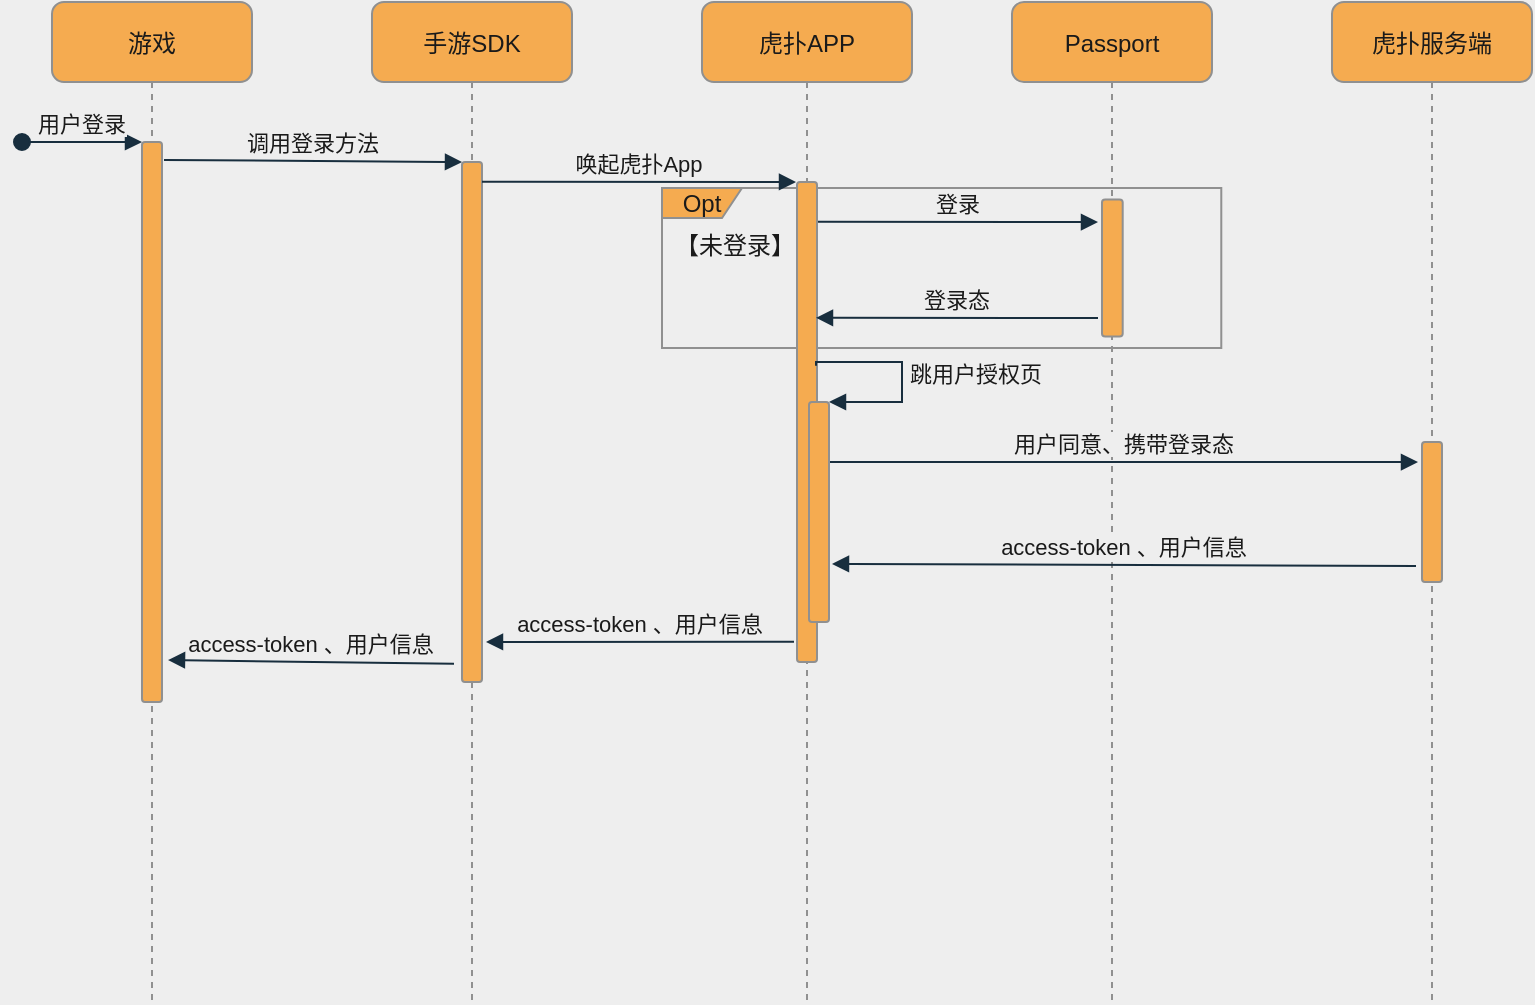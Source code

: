 <mxfile version="15.7.4" type="github">
  <diagram id="kgpKYQtTHZ0yAKxKKP6v" name="Page-1">
    <mxGraphModel dx="946" dy="614" grid="1" gridSize="10" guides="1" tooltips="1" connect="1" arrows="1" fold="1" page="1" pageScale="1" pageWidth="850" pageHeight="1100" background="#EEEEEE" math="0" shadow="0">
      <root>
        <mxCell id="0" />
        <mxCell id="1" parent="0" />
        <mxCell id="f0vm7rPdoKlq_M4w9rui-5" value="Passport" style="shape=umlLifeline;perimeter=lifelinePerimeter;container=1;collapsible=0;recursiveResize=0;shadow=0;strokeWidth=1;fillColor=#F5AB50;strokeColor=#909090;fontColor=#1A1A1A;rounded=1;" vertex="1" parent="1">
          <mxGeometry x="535" y="60" width="100" height="500" as="geometry" />
        </mxCell>
        <mxCell id="f0vm7rPdoKlq_M4w9rui-13" value="" style="group" vertex="1" connectable="0" parent="1">
          <mxGeometry x="360" y="153" width="290" height="80" as="geometry" />
        </mxCell>
        <mxCell id="f0vm7rPdoKlq_M4w9rui-11" value="Opt" style="shape=umlFrame;whiteSpace=wrap;html=1;rounded=1;fontColor=#1A1A1A;strokeColor=#909090;fillColor=#F5AB50;width=40;height=15;" vertex="1" parent="f0vm7rPdoKlq_M4w9rui-13">
          <mxGeometry width="279.643" height="80" as="geometry" />
        </mxCell>
        <mxCell id="f0vm7rPdoKlq_M4w9rui-12" value="【未登录】" style="text;html=1;strokeColor=none;fillColor=none;align=center;verticalAlign=middle;whiteSpace=wrap;rounded=0;fontColor=#1A1A1A;" vertex="1" parent="f0vm7rPdoKlq_M4w9rui-13">
          <mxGeometry y="11.429" width="72.5" height="34.286" as="geometry" />
        </mxCell>
        <mxCell id="f0vm7rPdoKlq_M4w9rui-26" value="" style="points=[];perimeter=orthogonalPerimeter;shadow=0;strokeWidth=1;fillColor=#F5AB50;strokeColor=#909090;fontColor=#1A1A1A;rounded=1;" vertex="1" parent="f0vm7rPdoKlq_M4w9rui-13">
          <mxGeometry x="219.997" y="5.714" width="10.357" height="68.571" as="geometry" />
        </mxCell>
        <mxCell id="3nuBFxr9cyL0pnOWT2aG-1" value="游戏" style="shape=umlLifeline;perimeter=lifelinePerimeter;container=1;collapsible=0;recursiveResize=0;shadow=0;strokeWidth=1;fillColor=#F5AB50;strokeColor=#909090;fontColor=#1A1A1A;rounded=1;" parent="1" vertex="1">
          <mxGeometry x="55" y="60" width="100" height="500" as="geometry" />
        </mxCell>
        <mxCell id="3nuBFxr9cyL0pnOWT2aG-2" value="" style="points=[];perimeter=orthogonalPerimeter;shadow=0;strokeWidth=1;fillColor=#F5AB50;strokeColor=#909090;fontColor=#1A1A1A;rounded=1;" parent="3nuBFxr9cyL0pnOWT2aG-1" vertex="1">
          <mxGeometry x="45" y="70" width="10" height="280" as="geometry" />
        </mxCell>
        <mxCell id="3nuBFxr9cyL0pnOWT2aG-3" value="用户登录" style="verticalAlign=bottom;startArrow=oval;endArrow=block;startSize=8;shadow=0;strokeWidth=1;strokeColor=#182E3E;fontColor=#1A1A1A;labelBackgroundColor=#EEEEEE;" parent="3nuBFxr9cyL0pnOWT2aG-1" target="3nuBFxr9cyL0pnOWT2aG-2" edge="1">
          <mxGeometry relative="1" as="geometry">
            <mxPoint x="-15" y="70" as="sourcePoint" />
          </mxGeometry>
        </mxCell>
        <mxCell id="3nuBFxr9cyL0pnOWT2aG-5" value="手游SDK" style="shape=umlLifeline;perimeter=lifelinePerimeter;container=1;collapsible=0;recursiveResize=0;shadow=0;strokeWidth=1;fillColor=#F5AB50;strokeColor=#909090;fontColor=#1A1A1A;rounded=1;" parent="1" vertex="1">
          <mxGeometry x="215" y="60" width="100" height="500" as="geometry" />
        </mxCell>
        <mxCell id="3nuBFxr9cyL0pnOWT2aG-6" value="" style="points=[];perimeter=orthogonalPerimeter;shadow=0;strokeWidth=1;fillColor=#F5AB50;strokeColor=#909090;fontColor=#1A1A1A;rounded=1;" parent="3nuBFxr9cyL0pnOWT2aG-5" vertex="1">
          <mxGeometry x="45" y="80" width="10" height="260" as="geometry" />
        </mxCell>
        <mxCell id="3nuBFxr9cyL0pnOWT2aG-8" value="调用登录方法" style="verticalAlign=bottom;endArrow=block;entryX=0;entryY=0;shadow=0;strokeWidth=1;strokeColor=#182E3E;fontColor=#1A1A1A;labelBackgroundColor=#EEEEEE;exitX=1.1;exitY=0.032;exitDx=0;exitDy=0;exitPerimeter=0;" parent="1" source="3nuBFxr9cyL0pnOWT2aG-2" target="3nuBFxr9cyL0pnOWT2aG-6" edge="1">
          <mxGeometry relative="1" as="geometry">
            <mxPoint x="160" y="140" as="sourcePoint" />
          </mxGeometry>
        </mxCell>
        <mxCell id="f0vm7rPdoKlq_M4w9rui-3" value="虎扑APP" style="shape=umlLifeline;perimeter=lifelinePerimeter;container=1;collapsible=0;recursiveResize=0;shadow=0;strokeWidth=1;fillColor=#F5AB50;strokeColor=#909090;fontColor=#1A1A1A;rounded=1;" vertex="1" parent="1">
          <mxGeometry x="380" y="60" width="105" height="500" as="geometry" />
        </mxCell>
        <mxCell id="f0vm7rPdoKlq_M4w9rui-4" value="" style="points=[];perimeter=orthogonalPerimeter;shadow=0;strokeWidth=1;fillColor=#F5AB50;strokeColor=#909090;fontColor=#1A1A1A;rounded=1;" vertex="1" parent="f0vm7rPdoKlq_M4w9rui-3">
          <mxGeometry x="47.5" y="90" width="10" height="240" as="geometry" />
        </mxCell>
        <mxCell id="f0vm7rPdoKlq_M4w9rui-20" value="" style="html=1;points=[];perimeter=orthogonalPerimeter;rounded=1;fontColor=#1A1A1A;strokeColor=#909090;fillColor=#F5AB50;" vertex="1" parent="f0vm7rPdoKlq_M4w9rui-3">
          <mxGeometry x="53.5" y="200" width="10" height="110" as="geometry" />
        </mxCell>
        <mxCell id="f0vm7rPdoKlq_M4w9rui-21" value="跳用户授权页" style="edgeStyle=orthogonalEdgeStyle;html=1;align=left;spacingLeft=2;endArrow=block;rounded=0;entryX=1;entryY=0;fontColor=#1A1A1A;strokeColor=#182E3E;labelBackgroundColor=none;exitX=0.95;exitY=0.383;exitDx=0;exitDy=0;exitPerimeter=0;" edge="1" target="f0vm7rPdoKlq_M4w9rui-20" parent="f0vm7rPdoKlq_M4w9rui-3" source="f0vm7rPdoKlq_M4w9rui-4">
          <mxGeometry relative="1" as="geometry">
            <mxPoint x="70" y="180" as="sourcePoint" />
            <Array as="points">
              <mxPoint x="57" y="180" />
              <mxPoint x="100" y="180" />
              <mxPoint x="100" y="200" />
            </Array>
          </mxGeometry>
        </mxCell>
        <mxCell id="f0vm7rPdoKlq_M4w9rui-7" value="虎扑服务端" style="shape=umlLifeline;perimeter=lifelinePerimeter;container=1;collapsible=0;recursiveResize=0;shadow=0;strokeWidth=1;fillColor=#F5AB50;strokeColor=#909090;fontColor=#1A1A1A;rounded=1;" vertex="1" parent="1">
          <mxGeometry x="695" y="60" width="100" height="500" as="geometry" />
        </mxCell>
        <mxCell id="f0vm7rPdoKlq_M4w9rui-8" value="" style="points=[];perimeter=orthogonalPerimeter;shadow=0;strokeWidth=1;fillColor=#F5AB50;strokeColor=#909090;fontColor=#1A1A1A;rounded=1;" vertex="1" parent="f0vm7rPdoKlq_M4w9rui-7">
          <mxGeometry x="45" y="220" width="10" height="70" as="geometry" />
        </mxCell>
        <mxCell id="f0vm7rPdoKlq_M4w9rui-18" value="登录态" style="verticalAlign=bottom;endArrow=block;shadow=0;strokeWidth=1;strokeColor=#182E3E;fontColor=#1A1A1A;labelBackgroundColor=#EEEEEE;exitX=-0.193;exitY=0.865;exitDx=0;exitDy=0;exitPerimeter=0;entryX=0.95;entryY=0.283;entryDx=0;entryDy=0;entryPerimeter=0;" edge="1" parent="1" source="f0vm7rPdoKlq_M4w9rui-26" target="f0vm7rPdoKlq_M4w9rui-4">
          <mxGeometry relative="1" as="geometry">
            <mxPoint x="570" y="207" as="sourcePoint" />
            <mxPoint x="440" y="207" as="targetPoint" />
          </mxGeometry>
        </mxCell>
        <mxCell id="f0vm7rPdoKlq_M4w9rui-22" value="用户同意、携带登录态" style="verticalAlign=bottom;endArrow=block;shadow=0;strokeWidth=1;strokeColor=#182E3E;fontColor=#1A1A1A;labelBackgroundColor=#EEEEEE;exitX=1.05;exitY=0.273;exitDx=0;exitDy=0;exitPerimeter=0;entryX=-0.2;entryY=0.143;entryDx=0;entryDy=0;entryPerimeter=0;" edge="1" parent="1" source="f0vm7rPdoKlq_M4w9rui-20" target="f0vm7rPdoKlq_M4w9rui-8">
          <mxGeometry relative="1" as="geometry">
            <mxPoint x="450" y="290.0" as="sourcePoint" />
            <mxPoint x="730" y="290" as="targetPoint" />
          </mxGeometry>
        </mxCell>
        <mxCell id="f0vm7rPdoKlq_M4w9rui-23" value="access-token 、用户信息" style="verticalAlign=bottom;endArrow=block;shadow=0;strokeWidth=1;strokeColor=#182E3E;fontColor=#1A1A1A;labelBackgroundColor=#EEEEEE;exitX=-0.3;exitY=0.886;exitDx=0;exitDy=0;exitPerimeter=0;entryX=1.15;entryY=0.736;entryDx=0;entryDy=0;entryPerimeter=0;" edge="1" parent="1" source="f0vm7rPdoKlq_M4w9rui-8" target="f0vm7rPdoKlq_M4w9rui-20">
          <mxGeometry relative="1" as="geometry">
            <mxPoint x="730" y="345" as="sourcePoint" />
            <mxPoint x="450" y="345" as="targetPoint" />
          </mxGeometry>
        </mxCell>
        <mxCell id="f0vm7rPdoKlq_M4w9rui-24" value="access-token 、用户信息" style="verticalAlign=bottom;endArrow=block;shadow=0;strokeWidth=1;strokeColor=#182E3E;fontColor=#1A1A1A;labelBackgroundColor=#EEEEEE;exitX=-0.15;exitY=0.958;exitDx=0;exitDy=0;exitPerimeter=0;entryX=1.2;entryY=0.923;entryDx=0;entryDy=0;entryPerimeter=0;" edge="1" parent="1" source="f0vm7rPdoKlq_M4w9rui-4" target="3nuBFxr9cyL0pnOWT2aG-6">
          <mxGeometry relative="1" as="geometry">
            <mxPoint x="420" y="380" as="sourcePoint" />
            <mxPoint x="280" y="380" as="targetPoint" />
          </mxGeometry>
        </mxCell>
        <mxCell id="f0vm7rPdoKlq_M4w9rui-9" value="唤起虎扑App" style="verticalAlign=bottom;endArrow=block;entryX=-0.05;entryY=0;shadow=0;strokeWidth=1;strokeColor=#182E3E;fontColor=#1A1A1A;labelBackgroundColor=#EEEEEE;exitX=1;exitY=0.038;exitDx=0;exitDy=0;exitPerimeter=0;entryDx=0;entryDy=0;entryPerimeter=0;" edge="1" parent="1" source="3nuBFxr9cyL0pnOWT2aG-6" target="f0vm7rPdoKlq_M4w9rui-4">
          <mxGeometry relative="1" as="geometry">
            <mxPoint x="275" y="150.0" as="sourcePoint" />
            <mxPoint x="425" y="150.0" as="targetPoint" />
          </mxGeometry>
        </mxCell>
        <mxCell id="f0vm7rPdoKlq_M4w9rui-17" value="登录" style="verticalAlign=bottom;endArrow=block;shadow=0;strokeWidth=1;strokeColor=#182E3E;fontColor=#1A1A1A;labelBackgroundColor=#EEEEEE;exitX=1.05;exitY=0.083;exitDx=0;exitDy=0;exitPerimeter=0;entryX=-0.193;entryY=0.165;entryDx=0;entryDy=0;entryPerimeter=0;" edge="1" parent="1" source="f0vm7rPdoKlq_M4w9rui-4" target="f0vm7rPdoKlq_M4w9rui-26">
          <mxGeometry relative="1" as="geometry">
            <mxPoint x="437.5" y="180.0" as="sourcePoint" />
            <mxPoint x="570" y="170" as="targetPoint" />
          </mxGeometry>
        </mxCell>
        <mxCell id="f0vm7rPdoKlq_M4w9rui-25" value="access-token 、用户信息" style="verticalAlign=bottom;endArrow=block;shadow=0;strokeWidth=1;strokeColor=#182E3E;fontColor=#1A1A1A;labelBackgroundColor=#EEEEEE;exitX=-0.4;exitY=0.965;exitDx=0;exitDy=0;exitPerimeter=0;entryX=1.3;entryY=0.925;entryDx=0;entryDy=0;entryPerimeter=0;" edge="1" parent="1" source="3nuBFxr9cyL0pnOWT2aG-6" target="3nuBFxr9cyL0pnOWT2aG-2">
          <mxGeometry relative="1" as="geometry">
            <mxPoint x="250" y="390" as="sourcePoint" />
            <mxPoint x="120" y="390" as="targetPoint" />
          </mxGeometry>
        </mxCell>
      </root>
    </mxGraphModel>
  </diagram>
</mxfile>
